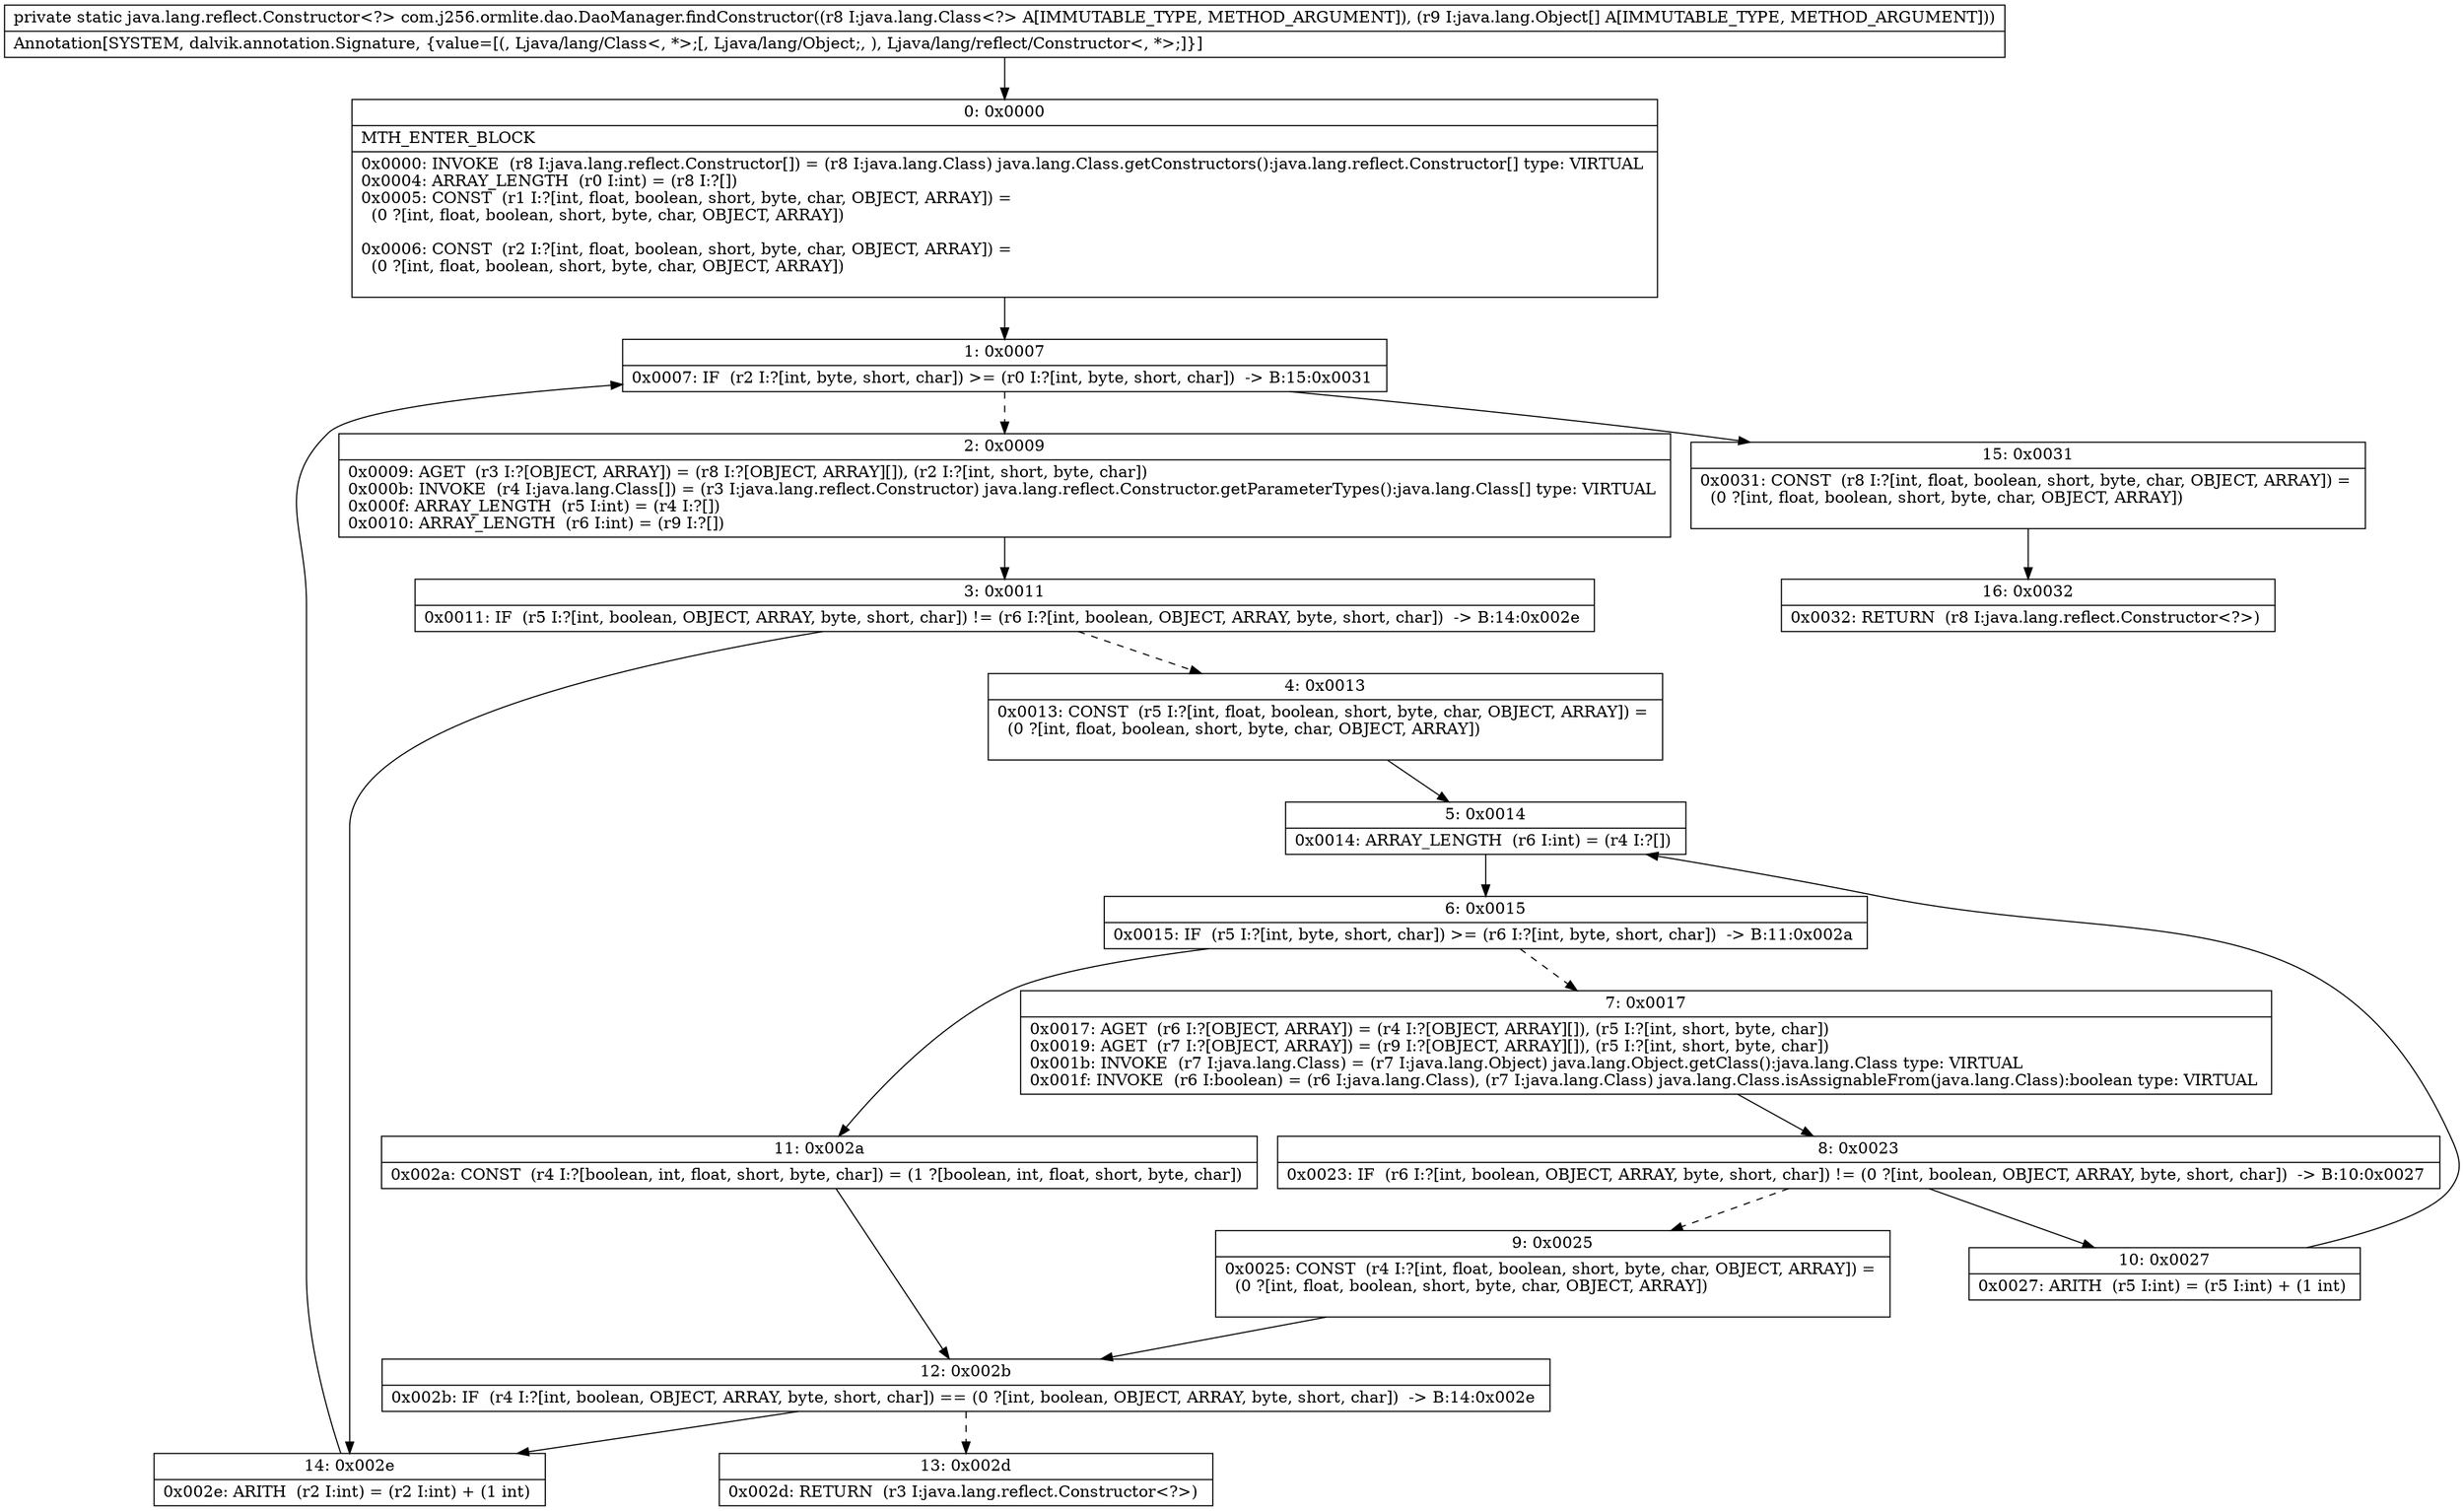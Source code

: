 digraph "CFG forcom.j256.ormlite.dao.DaoManager.findConstructor(Ljava\/lang\/Class;[Ljava\/lang\/Object;)Ljava\/lang\/reflect\/Constructor;" {
Node_0 [shape=record,label="{0\:\ 0x0000|MTH_ENTER_BLOCK\l|0x0000: INVOKE  (r8 I:java.lang.reflect.Constructor[]) = (r8 I:java.lang.Class) java.lang.Class.getConstructors():java.lang.reflect.Constructor[] type: VIRTUAL \l0x0004: ARRAY_LENGTH  (r0 I:int) = (r8 I:?[]) \l0x0005: CONST  (r1 I:?[int, float, boolean, short, byte, char, OBJECT, ARRAY]) = \l  (0 ?[int, float, boolean, short, byte, char, OBJECT, ARRAY])\l \l0x0006: CONST  (r2 I:?[int, float, boolean, short, byte, char, OBJECT, ARRAY]) = \l  (0 ?[int, float, boolean, short, byte, char, OBJECT, ARRAY])\l \l}"];
Node_1 [shape=record,label="{1\:\ 0x0007|0x0007: IF  (r2 I:?[int, byte, short, char]) \>= (r0 I:?[int, byte, short, char])  \-\> B:15:0x0031 \l}"];
Node_2 [shape=record,label="{2\:\ 0x0009|0x0009: AGET  (r3 I:?[OBJECT, ARRAY]) = (r8 I:?[OBJECT, ARRAY][]), (r2 I:?[int, short, byte, char]) \l0x000b: INVOKE  (r4 I:java.lang.Class[]) = (r3 I:java.lang.reflect.Constructor) java.lang.reflect.Constructor.getParameterTypes():java.lang.Class[] type: VIRTUAL \l0x000f: ARRAY_LENGTH  (r5 I:int) = (r4 I:?[]) \l0x0010: ARRAY_LENGTH  (r6 I:int) = (r9 I:?[]) \l}"];
Node_3 [shape=record,label="{3\:\ 0x0011|0x0011: IF  (r5 I:?[int, boolean, OBJECT, ARRAY, byte, short, char]) != (r6 I:?[int, boolean, OBJECT, ARRAY, byte, short, char])  \-\> B:14:0x002e \l}"];
Node_4 [shape=record,label="{4\:\ 0x0013|0x0013: CONST  (r5 I:?[int, float, boolean, short, byte, char, OBJECT, ARRAY]) = \l  (0 ?[int, float, boolean, short, byte, char, OBJECT, ARRAY])\l \l}"];
Node_5 [shape=record,label="{5\:\ 0x0014|0x0014: ARRAY_LENGTH  (r6 I:int) = (r4 I:?[]) \l}"];
Node_6 [shape=record,label="{6\:\ 0x0015|0x0015: IF  (r5 I:?[int, byte, short, char]) \>= (r6 I:?[int, byte, short, char])  \-\> B:11:0x002a \l}"];
Node_7 [shape=record,label="{7\:\ 0x0017|0x0017: AGET  (r6 I:?[OBJECT, ARRAY]) = (r4 I:?[OBJECT, ARRAY][]), (r5 I:?[int, short, byte, char]) \l0x0019: AGET  (r7 I:?[OBJECT, ARRAY]) = (r9 I:?[OBJECT, ARRAY][]), (r5 I:?[int, short, byte, char]) \l0x001b: INVOKE  (r7 I:java.lang.Class) = (r7 I:java.lang.Object) java.lang.Object.getClass():java.lang.Class type: VIRTUAL \l0x001f: INVOKE  (r6 I:boolean) = (r6 I:java.lang.Class), (r7 I:java.lang.Class) java.lang.Class.isAssignableFrom(java.lang.Class):boolean type: VIRTUAL \l}"];
Node_8 [shape=record,label="{8\:\ 0x0023|0x0023: IF  (r6 I:?[int, boolean, OBJECT, ARRAY, byte, short, char]) != (0 ?[int, boolean, OBJECT, ARRAY, byte, short, char])  \-\> B:10:0x0027 \l}"];
Node_9 [shape=record,label="{9\:\ 0x0025|0x0025: CONST  (r4 I:?[int, float, boolean, short, byte, char, OBJECT, ARRAY]) = \l  (0 ?[int, float, boolean, short, byte, char, OBJECT, ARRAY])\l \l}"];
Node_10 [shape=record,label="{10\:\ 0x0027|0x0027: ARITH  (r5 I:int) = (r5 I:int) + (1 int) \l}"];
Node_11 [shape=record,label="{11\:\ 0x002a|0x002a: CONST  (r4 I:?[boolean, int, float, short, byte, char]) = (1 ?[boolean, int, float, short, byte, char]) \l}"];
Node_12 [shape=record,label="{12\:\ 0x002b|0x002b: IF  (r4 I:?[int, boolean, OBJECT, ARRAY, byte, short, char]) == (0 ?[int, boolean, OBJECT, ARRAY, byte, short, char])  \-\> B:14:0x002e \l}"];
Node_13 [shape=record,label="{13\:\ 0x002d|0x002d: RETURN  (r3 I:java.lang.reflect.Constructor\<?\>) \l}"];
Node_14 [shape=record,label="{14\:\ 0x002e|0x002e: ARITH  (r2 I:int) = (r2 I:int) + (1 int) \l}"];
Node_15 [shape=record,label="{15\:\ 0x0031|0x0031: CONST  (r8 I:?[int, float, boolean, short, byte, char, OBJECT, ARRAY]) = \l  (0 ?[int, float, boolean, short, byte, char, OBJECT, ARRAY])\l \l}"];
Node_16 [shape=record,label="{16\:\ 0x0032|0x0032: RETURN  (r8 I:java.lang.reflect.Constructor\<?\>) \l}"];
MethodNode[shape=record,label="{private static java.lang.reflect.Constructor\<?\> com.j256.ormlite.dao.DaoManager.findConstructor((r8 I:java.lang.Class\<?\> A[IMMUTABLE_TYPE, METHOD_ARGUMENT]), (r9 I:java.lang.Object[] A[IMMUTABLE_TYPE, METHOD_ARGUMENT]))  | Annotation[SYSTEM, dalvik.annotation.Signature, \{value=[(, Ljava\/lang\/Class\<, *\>;[, Ljava\/lang\/Object;, ), Ljava\/lang\/reflect\/Constructor\<, *\>;]\}]\l}"];
MethodNode -> Node_0;
Node_0 -> Node_1;
Node_1 -> Node_2[style=dashed];
Node_1 -> Node_15;
Node_2 -> Node_3;
Node_3 -> Node_4[style=dashed];
Node_3 -> Node_14;
Node_4 -> Node_5;
Node_5 -> Node_6;
Node_6 -> Node_7[style=dashed];
Node_6 -> Node_11;
Node_7 -> Node_8;
Node_8 -> Node_9[style=dashed];
Node_8 -> Node_10;
Node_9 -> Node_12;
Node_10 -> Node_5;
Node_11 -> Node_12;
Node_12 -> Node_13[style=dashed];
Node_12 -> Node_14;
Node_14 -> Node_1;
Node_15 -> Node_16;
}

